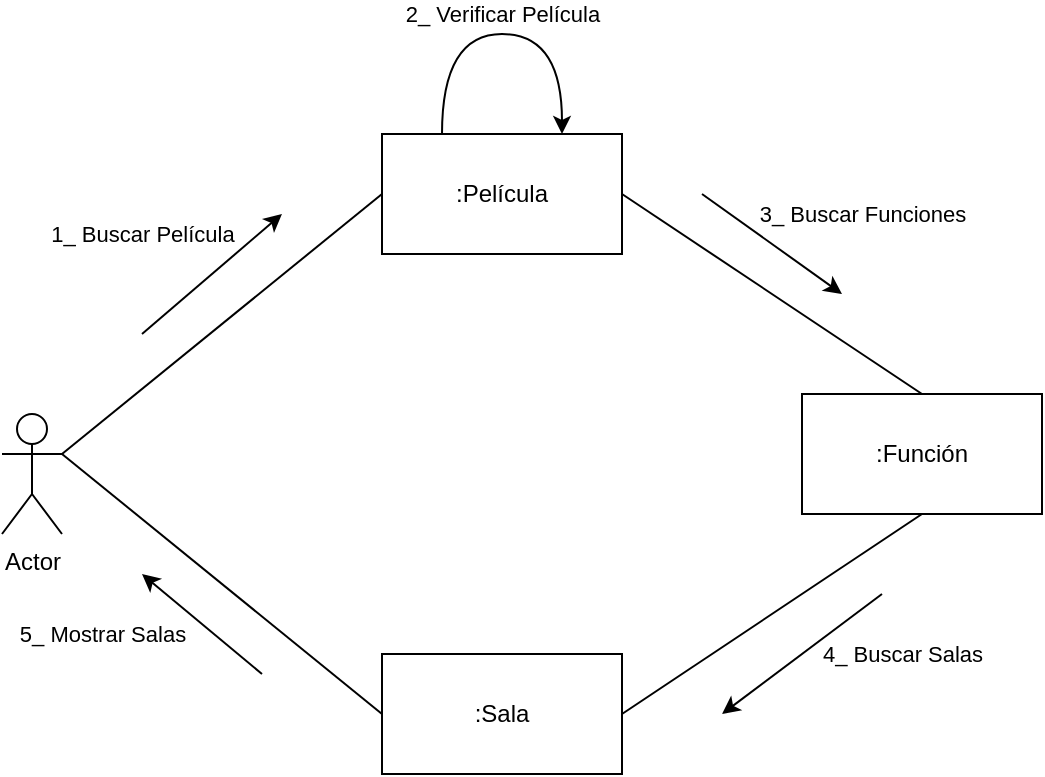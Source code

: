 <mxfile version="16.5.1" type="device"><diagram id="V1uQgah9Pk2302nZ4-Zz" name="Página-1"><mxGraphModel dx="868" dy="545" grid="1" gridSize="10" guides="1" tooltips="1" connect="1" arrows="1" fold="1" page="1" pageScale="1" pageWidth="827" pageHeight="1169" math="0" shadow="0"><root><mxCell id="0"/><mxCell id="1" parent="0"/><mxCell id="kcD_a-Y3MEzL-PTqvF5w-1" value="Actor" style="shape=umlActor;verticalLabelPosition=bottom;verticalAlign=top;html=1;outlineConnect=0;" vertex="1" parent="1"><mxGeometry x="110" y="230" width="30" height="60" as="geometry"/></mxCell><mxCell id="kcD_a-Y3MEzL-PTqvF5w-2" value=":Película" style="rounded=0;whiteSpace=wrap;html=1;" vertex="1" parent="1"><mxGeometry x="300" y="90" width="120" height="60" as="geometry"/></mxCell><mxCell id="kcD_a-Y3MEzL-PTqvF5w-3" value=":Función" style="rounded=0;whiteSpace=wrap;html=1;" vertex="1" parent="1"><mxGeometry x="510" y="220" width="120" height="60" as="geometry"/></mxCell><mxCell id="kcD_a-Y3MEzL-PTqvF5w-4" value=":Sala" style="rounded=0;whiteSpace=wrap;html=1;" vertex="1" parent="1"><mxGeometry x="300" y="350" width="120" height="60" as="geometry"/></mxCell><mxCell id="kcD_a-Y3MEzL-PTqvF5w-5" value="" style="endArrow=none;html=1;rounded=0;exitX=1;exitY=0.333;exitDx=0;exitDy=0;exitPerimeter=0;entryX=0;entryY=0.5;entryDx=0;entryDy=0;" edge="1" parent="1" source="kcD_a-Y3MEzL-PTqvF5w-1" target="kcD_a-Y3MEzL-PTqvF5w-2"><mxGeometry width="50" height="50" relative="1" as="geometry"><mxPoint x="390" y="310" as="sourcePoint"/><mxPoint x="440" y="260" as="targetPoint"/></mxGeometry></mxCell><mxCell id="kcD_a-Y3MEzL-PTqvF5w-6" value="" style="endArrow=none;html=1;rounded=0;entryX=1;entryY=0.5;entryDx=0;entryDy=0;exitX=0.5;exitY=0;exitDx=0;exitDy=0;" edge="1" parent="1" source="kcD_a-Y3MEzL-PTqvF5w-3" target="kcD_a-Y3MEzL-PTqvF5w-2"><mxGeometry width="50" height="50" relative="1" as="geometry"><mxPoint x="390" y="310" as="sourcePoint"/><mxPoint x="440" y="260" as="targetPoint"/></mxGeometry></mxCell><mxCell id="kcD_a-Y3MEzL-PTqvF5w-7" value="" style="endArrow=none;html=1;rounded=0;entryX=0.5;entryY=1;entryDx=0;entryDy=0;exitX=1;exitY=0.5;exitDx=0;exitDy=0;" edge="1" parent="1" source="kcD_a-Y3MEzL-PTqvF5w-4" target="kcD_a-Y3MEzL-PTqvF5w-3"><mxGeometry width="50" height="50" relative="1" as="geometry"><mxPoint x="390" y="310" as="sourcePoint"/><mxPoint x="440" y="260" as="targetPoint"/></mxGeometry></mxCell><mxCell id="kcD_a-Y3MEzL-PTqvF5w-8" value="" style="endArrow=none;html=1;rounded=0;exitX=0;exitY=0.5;exitDx=0;exitDy=0;entryX=1;entryY=0.333;entryDx=0;entryDy=0;entryPerimeter=0;" edge="1" parent="1" source="kcD_a-Y3MEzL-PTqvF5w-4" target="kcD_a-Y3MEzL-PTqvF5w-1"><mxGeometry width="50" height="50" relative="1" as="geometry"><mxPoint x="390" y="310" as="sourcePoint"/><mxPoint x="440" y="260" as="targetPoint"/></mxGeometry></mxCell><mxCell id="kcD_a-Y3MEzL-PTqvF5w-9" value="1_ Buscar Película" style="endArrow=classic;html=1;rounded=0;" edge="1" parent="1"><mxGeometry x="-0.294" y="38" width="50" height="50" relative="1" as="geometry"><mxPoint x="180" y="190" as="sourcePoint"/><mxPoint x="250" y="130" as="targetPoint"/><mxPoint as="offset"/></mxGeometry></mxCell><mxCell id="kcD_a-Y3MEzL-PTqvF5w-10" value="3_ Buscar Funciones" style="endArrow=classic;html=1;rounded=0;" edge="1" parent="1"><mxGeometry x="0.649" y="38" width="50" height="50" relative="1" as="geometry"><mxPoint x="460" y="120" as="sourcePoint"/><mxPoint x="530" y="170" as="targetPoint"/><mxPoint as="offset"/></mxGeometry></mxCell><mxCell id="kcD_a-Y3MEzL-PTqvF5w-11" value="2_ Verificar Película" style="curved=1;endArrow=classic;html=1;rounded=0;exitX=0.25;exitY=0;exitDx=0;exitDy=0;entryX=0.75;entryY=0;entryDx=0;entryDy=0;" edge="1" parent="1" source="kcD_a-Y3MEzL-PTqvF5w-2" target="kcD_a-Y3MEzL-PTqvF5w-2"><mxGeometry y="10" width="50" height="50" relative="1" as="geometry"><mxPoint x="390" y="310" as="sourcePoint"/><mxPoint x="440" y="260" as="targetPoint"/><Array as="points"><mxPoint x="330" y="40"/><mxPoint x="390" y="40"/></Array><mxPoint as="offset"/></mxGeometry></mxCell><mxCell id="kcD_a-Y3MEzL-PTqvF5w-12" value="4_ Buscar Salas" style="endArrow=classic;html=1;rounded=0;" edge="1" parent="1"><mxGeometry x="-0.8" y="30" width="50" height="50" relative="1" as="geometry"><mxPoint x="550" y="320" as="sourcePoint"/><mxPoint x="470" y="380" as="targetPoint"/><mxPoint as="offset"/></mxGeometry></mxCell><mxCell id="kcD_a-Y3MEzL-PTqvF5w-13" value="5_ Mostrar Salas" style="endArrow=classic;html=1;rounded=0;" edge="1" parent="1"><mxGeometry x="0.902" y="36" width="50" height="50" relative="1" as="geometry"><mxPoint x="240" y="360" as="sourcePoint"/><mxPoint x="180" y="310" as="targetPoint"/><mxPoint as="offset"/></mxGeometry></mxCell></root></mxGraphModel></diagram></mxfile>